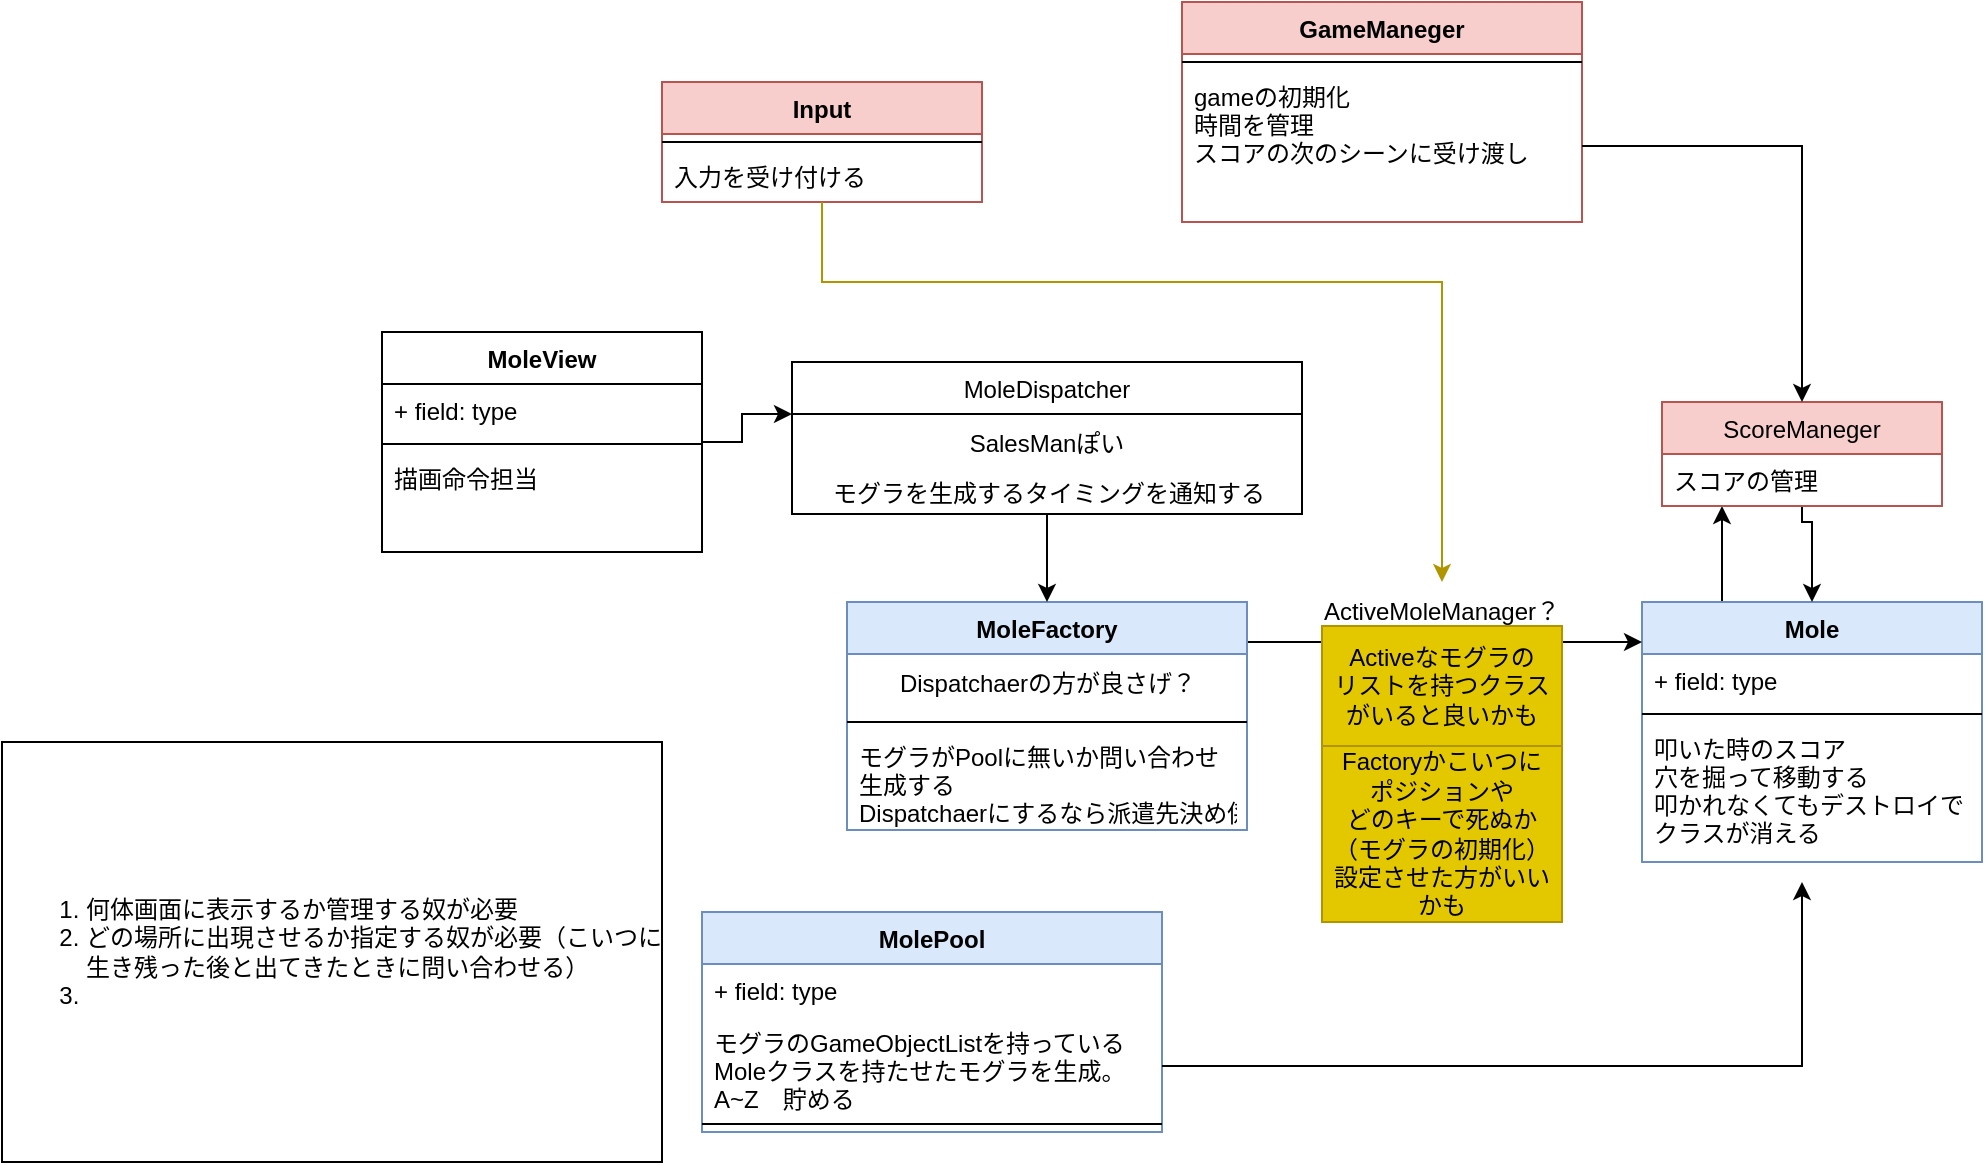 <mxfile version="17.5.0" type="github">
  <diagram name="Page-1" id="c4acf3e9-155e-7222-9cf6-157b1a14988f">
    <mxGraphModel dx="1632" dy="1543" grid="1" gridSize="10" guides="1" tooltips="1" connect="1" arrows="1" fold="1" page="1" pageScale="1" pageWidth="850" pageHeight="1100" background="none" math="0" shadow="0">
      <root>
        <mxCell id="0" />
        <mxCell id="1" parent="0" />
        <mxCell id="Vvdhg_ALBChD_DTkoO_b-1" value="Input" style="swimlane;fontStyle=1;align=center;verticalAlign=top;childLayout=stackLayout;horizontal=1;startSize=26;horizontalStack=0;resizeParent=1;resizeParentMax=0;resizeLast=0;collapsible=1;marginBottom=0;fillColor=#f8cecc;strokeColor=#b85450;" parent="1" vertex="1">
          <mxGeometry x="10" y="-250" width="160" height="60" as="geometry" />
        </mxCell>
        <mxCell id="Vvdhg_ALBChD_DTkoO_b-3" value="" style="line;strokeWidth=1;fillColor=none;align=left;verticalAlign=middle;spacingTop=-1;spacingLeft=3;spacingRight=3;rotatable=0;labelPosition=right;points=[];portConstraint=eastwest;" parent="Vvdhg_ALBChD_DTkoO_b-1" vertex="1">
          <mxGeometry y="26" width="160" height="8" as="geometry" />
        </mxCell>
        <mxCell id="Vvdhg_ALBChD_DTkoO_b-4" value="入力を受け付ける" style="text;strokeColor=none;fillColor=none;align=left;verticalAlign=top;spacingLeft=4;spacingRight=4;overflow=hidden;rotatable=0;points=[[0,0.5],[1,0.5]];portConstraint=eastwest;" parent="Vvdhg_ALBChD_DTkoO_b-1" vertex="1">
          <mxGeometry y="34" width="160" height="26" as="geometry" />
        </mxCell>
        <mxCell id="Vvdhg_ALBChD_DTkoO_b-9" value="GameManeger" style="swimlane;fontStyle=1;align=center;verticalAlign=top;childLayout=stackLayout;horizontal=1;startSize=26;horizontalStack=0;resizeParent=1;resizeParentMax=0;resizeLast=0;collapsible=1;marginBottom=0;fillColor=#f8cecc;strokeColor=#b85450;" parent="1" vertex="1">
          <mxGeometry x="270" y="-290" width="200" height="110" as="geometry" />
        </mxCell>
        <mxCell id="Vvdhg_ALBChD_DTkoO_b-11" value="" style="line;strokeWidth=1;fillColor=none;align=left;verticalAlign=middle;spacingTop=-1;spacingLeft=3;spacingRight=3;rotatable=0;labelPosition=right;points=[];portConstraint=eastwest;" parent="Vvdhg_ALBChD_DTkoO_b-9" vertex="1">
          <mxGeometry y="26" width="200" height="8" as="geometry" />
        </mxCell>
        <mxCell id="Vvdhg_ALBChD_DTkoO_b-12" value="gameの初期化&#xa;時間を管理&#xa;スコアの次のシーンに受け渡し" style="text;strokeColor=none;fillColor=none;align=left;verticalAlign=top;spacingLeft=4;spacingRight=4;overflow=hidden;rotatable=0;points=[[0,0.5],[1,0.5]];portConstraint=eastwest;" parent="Vvdhg_ALBChD_DTkoO_b-9" vertex="1">
          <mxGeometry y="34" width="200" height="76" as="geometry" />
        </mxCell>
        <mxCell id="XA66LzQS8de4cFt1vejA-6" value="" style="edgeStyle=orthogonalEdgeStyle;rounded=0;orthogonalLoop=1;jettySize=auto;html=1;" parent="1" source="Vvdhg_ALBChD_DTkoO_b-13" target="Vvdhg_ALBChD_DTkoO_b-42" edge="1">
          <mxGeometry relative="1" as="geometry">
            <Array as="points">
              <mxPoint x="540" y="-14" />
              <mxPoint x="540" y="-14" />
            </Array>
          </mxGeometry>
        </mxCell>
        <mxCell id="Vvdhg_ALBChD_DTkoO_b-13" value="Mole" style="swimlane;fontStyle=1;align=center;verticalAlign=top;childLayout=stackLayout;horizontal=1;startSize=26;horizontalStack=0;resizeParent=1;resizeParentMax=0;resizeLast=0;collapsible=1;marginBottom=0;fillColor=#dae8fc;strokeColor=#6c8ebf;" parent="1" vertex="1">
          <mxGeometry x="500" y="10" width="170" height="130" as="geometry" />
        </mxCell>
        <mxCell id="Vvdhg_ALBChD_DTkoO_b-14" value="+ field: type" style="text;strokeColor=none;fillColor=none;align=left;verticalAlign=top;spacingLeft=4;spacingRight=4;overflow=hidden;rotatable=0;points=[[0,0.5],[1,0.5]];portConstraint=eastwest;" parent="Vvdhg_ALBChD_DTkoO_b-13" vertex="1">
          <mxGeometry y="26" width="170" height="26" as="geometry" />
        </mxCell>
        <mxCell id="Vvdhg_ALBChD_DTkoO_b-15" value="" style="line;strokeWidth=1;fillColor=none;align=left;verticalAlign=middle;spacingTop=-1;spacingLeft=3;spacingRight=3;rotatable=0;labelPosition=right;points=[];portConstraint=eastwest;" parent="Vvdhg_ALBChD_DTkoO_b-13" vertex="1">
          <mxGeometry y="52" width="170" height="8" as="geometry" />
        </mxCell>
        <mxCell id="Vvdhg_ALBChD_DTkoO_b-16" value="叩いた時のスコア&#xa;穴を掘って移動する&#xa;叩かれなくてもデストロイで&#xa;クラスが消える" style="text;strokeColor=none;fillColor=none;align=left;verticalAlign=top;spacingLeft=4;spacingRight=4;overflow=hidden;rotatable=0;points=[[0,0.5],[1,0.5]];portConstraint=eastwest;" parent="Vvdhg_ALBChD_DTkoO_b-13" vertex="1">
          <mxGeometry y="60" width="170" height="70" as="geometry" />
        </mxCell>
        <mxCell id="Vvdhg_ALBChD_DTkoO_b-17" value="MolePool" style="swimlane;fontStyle=1;align=center;verticalAlign=top;childLayout=stackLayout;horizontal=1;startSize=26;horizontalStack=0;resizeParent=1;resizeParentMax=0;resizeLast=0;collapsible=1;marginBottom=0;fillColor=#dae8fc;strokeColor=#6c8ebf;" parent="1" vertex="1">
          <mxGeometry x="30" y="165" width="230" height="110" as="geometry" />
        </mxCell>
        <mxCell id="Vvdhg_ALBChD_DTkoO_b-18" value="+ field: type" style="text;strokeColor=none;fillColor=none;align=left;verticalAlign=top;spacingLeft=4;spacingRight=4;overflow=hidden;rotatable=0;points=[[0,0.5],[1,0.5]];portConstraint=eastwest;" parent="Vvdhg_ALBChD_DTkoO_b-17" vertex="1">
          <mxGeometry y="26" width="230" height="26" as="geometry" />
        </mxCell>
        <mxCell id="Vvdhg_ALBChD_DTkoO_b-20" value="モグラのGameObjectListを持っている&#xa;Moleクラスを持たせたモグラを生成。&#xa;A~Z　貯める" style="text;strokeColor=none;fillColor=none;align=left;verticalAlign=top;spacingLeft=4;spacingRight=4;overflow=hidden;rotatable=0;points=[[0,0.5],[1,0.5]];portConstraint=eastwest;" parent="Vvdhg_ALBChD_DTkoO_b-17" vertex="1">
          <mxGeometry y="52" width="230" height="50" as="geometry" />
        </mxCell>
        <mxCell id="Vvdhg_ALBChD_DTkoO_b-19" value="" style="line;strokeWidth=1;fillColor=none;align=left;verticalAlign=middle;spacingTop=-1;spacingLeft=3;spacingRight=3;rotatable=0;labelPosition=right;points=[];portConstraint=eastwest;" parent="Vvdhg_ALBChD_DTkoO_b-17" vertex="1">
          <mxGeometry y="102" width="230" height="8" as="geometry" />
        </mxCell>
        <mxCell id="Vvdhg_ALBChD_DTkoO_b-66" style="edgeStyle=orthogonalEdgeStyle;rounded=0;orthogonalLoop=1;jettySize=auto;html=1;entryX=0;entryY=0.154;entryDx=0;entryDy=0;entryPerimeter=0;" parent="1" source="Vvdhg_ALBChD_DTkoO_b-21" target="Vvdhg_ALBChD_DTkoO_b-13" edge="1">
          <mxGeometry relative="1" as="geometry">
            <Array as="points">
              <mxPoint x="335" y="30" />
              <mxPoint x="335" y="30" />
            </Array>
          </mxGeometry>
        </mxCell>
        <mxCell id="Vvdhg_ALBChD_DTkoO_b-21" value="MoleFactory" style="swimlane;fontStyle=1;align=center;verticalAlign=top;childLayout=stackLayout;horizontal=1;startSize=26;horizontalStack=0;resizeParent=1;resizeParentMax=0;resizeLast=0;collapsible=1;marginBottom=0;fillColor=#dae8fc;strokeColor=#6c8ebf;" parent="1" vertex="1">
          <mxGeometry x="102.5" y="10" width="200" height="114" as="geometry" />
        </mxCell>
        <mxCell id="Z_1ZyHOvy-6-JFD3m0zJ-3" value="Dispatchaerの方が良さげ？" style="text;html=1;strokeColor=none;fillColor=none;align=center;verticalAlign=middle;whiteSpace=wrap;rounded=0;" vertex="1" parent="Vvdhg_ALBChD_DTkoO_b-21">
          <mxGeometry y="26" width="200" height="30" as="geometry" />
        </mxCell>
        <mxCell id="Vvdhg_ALBChD_DTkoO_b-23" value="" style="line;strokeWidth=1;fillColor=none;align=left;verticalAlign=middle;spacingTop=-1;spacingLeft=3;spacingRight=3;rotatable=0;labelPosition=right;points=[];portConstraint=eastwest;" parent="Vvdhg_ALBChD_DTkoO_b-21" vertex="1">
          <mxGeometry y="56" width="200" height="8" as="geometry" />
        </mxCell>
        <mxCell id="Vvdhg_ALBChD_DTkoO_b-24" value="モグラがPoolに無いか問い合わせ&#xa;生成する&#xa;Dispatchaerにするなら派遣先決め係" style="text;strokeColor=none;fillColor=none;align=left;verticalAlign=top;spacingLeft=4;spacingRight=4;overflow=hidden;rotatable=0;points=[[0,0.5],[1,0.5]];portConstraint=eastwest;" parent="Vvdhg_ALBChD_DTkoO_b-21" vertex="1">
          <mxGeometry y="64" width="200" height="50" as="geometry" />
        </mxCell>
        <mxCell id="Vvdhg_ALBChD_DTkoO_b-62" value="" style="edgeStyle=orthogonalEdgeStyle;rounded=0;orthogonalLoop=1;jettySize=auto;html=1;entryX=0;entryY=0;entryDx=0;entryDy=0;" parent="1" source="Vvdhg_ALBChD_DTkoO_b-26" target="Z_1ZyHOvy-6-JFD3m0zJ-2" edge="1">
          <mxGeometry relative="1" as="geometry">
            <Array as="points">
              <mxPoint x="50" y="-70" />
              <mxPoint x="50" y="-84" />
            </Array>
            <mxPoint x="50" y="-80" as="targetPoint" />
          </mxGeometry>
        </mxCell>
        <mxCell id="Vvdhg_ALBChD_DTkoO_b-26" value="MoleView" style="swimlane;fontStyle=1;align=center;verticalAlign=top;childLayout=stackLayout;horizontal=1;startSize=26;horizontalStack=0;resizeParent=1;resizeParentMax=0;resizeLast=0;collapsible=1;marginBottom=0;" parent="1" vertex="1">
          <mxGeometry x="-130" y="-125" width="160" height="110" as="geometry" />
        </mxCell>
        <mxCell id="Vvdhg_ALBChD_DTkoO_b-27" value="+ field: type" style="text;strokeColor=none;fillColor=none;align=left;verticalAlign=top;spacingLeft=4;spacingRight=4;overflow=hidden;rotatable=0;points=[[0,0.5],[1,0.5]];portConstraint=eastwest;" parent="Vvdhg_ALBChD_DTkoO_b-26" vertex="1">
          <mxGeometry y="26" width="160" height="26" as="geometry" />
        </mxCell>
        <mxCell id="Vvdhg_ALBChD_DTkoO_b-28" value="" style="line;strokeWidth=1;fillColor=none;align=left;verticalAlign=middle;spacingTop=-1;spacingLeft=3;spacingRight=3;rotatable=0;labelPosition=right;points=[];portConstraint=eastwest;" parent="Vvdhg_ALBChD_DTkoO_b-26" vertex="1">
          <mxGeometry y="52" width="160" height="8" as="geometry" />
        </mxCell>
        <mxCell id="Vvdhg_ALBChD_DTkoO_b-29" value="描画命令担当" style="text;strokeColor=none;fillColor=none;align=left;verticalAlign=top;spacingLeft=4;spacingRight=4;overflow=hidden;rotatable=0;points=[[0,0.5],[1,0.5]];portConstraint=eastwest;" parent="Vvdhg_ALBChD_DTkoO_b-26" vertex="1">
          <mxGeometry y="60" width="160" height="50" as="geometry" />
        </mxCell>
        <mxCell id="Vvdhg_ALBChD_DTkoO_b-30" value="MoleDispatcher" style="swimlane;fontStyle=0;childLayout=stackLayout;horizontal=1;startSize=26;horizontalStack=0;resizeParent=1;resizeParentMax=0;resizeLast=0;collapsible=1;marginBottom=0;" parent="1" vertex="1">
          <mxGeometry x="75" y="-110" width="255" height="76" as="geometry" />
        </mxCell>
        <mxCell id="Z_1ZyHOvy-6-JFD3m0zJ-2" value="SalesManぽい" style="text;html=1;strokeColor=none;fillColor=none;align=center;verticalAlign=middle;whiteSpace=wrap;rounded=0;" vertex="1" parent="Vvdhg_ALBChD_DTkoO_b-30">
          <mxGeometry y="26" width="255" height="30" as="geometry" />
        </mxCell>
        <mxCell id="Vvdhg_ALBChD_DTkoO_b-38" value="&lt;span style=&quot;text-align: left&quot;&gt;モグラを生成するタイミングを通知する&lt;br&gt;&lt;/span&gt;" style="text;html=1;align=center;verticalAlign=middle;resizable=0;points=[];autosize=1;strokeColor=none;fillColor=none;" parent="Vvdhg_ALBChD_DTkoO_b-30" vertex="1">
          <mxGeometry y="56" width="255" height="20" as="geometry" />
        </mxCell>
        <mxCell id="Vvdhg_ALBChD_DTkoO_b-52" value="" style="edgeStyle=orthogonalEdgeStyle;rounded=0;orthogonalLoop=1;jettySize=auto;html=1;entryX=0.5;entryY=0;entryDx=0;entryDy=0;" parent="1" source="Vvdhg_ALBChD_DTkoO_b-39" target="Vvdhg_ALBChD_DTkoO_b-13" edge="1">
          <mxGeometry relative="1" as="geometry">
            <Array as="points">
              <mxPoint x="580" y="-30" />
              <mxPoint x="585" y="-30" />
            </Array>
          </mxGeometry>
        </mxCell>
        <mxCell id="Vvdhg_ALBChD_DTkoO_b-39" value="ScoreManeger" style="swimlane;fontStyle=0;childLayout=stackLayout;horizontal=1;startSize=26;fillColor=#f8cecc;horizontalStack=0;resizeParent=1;resizeParentMax=0;resizeLast=0;collapsible=1;marginBottom=0;strokeColor=#b85450;" parent="1" vertex="1">
          <mxGeometry x="510" y="-90" width="140" height="52" as="geometry" />
        </mxCell>
        <mxCell id="Vvdhg_ALBChD_DTkoO_b-42" value="スコアの管理" style="text;strokeColor=none;fillColor=none;align=left;verticalAlign=top;spacingLeft=4;spacingRight=4;overflow=hidden;rotatable=0;points=[[0,0.5],[1,0.5]];portConstraint=eastwest;" parent="Vvdhg_ALBChD_DTkoO_b-39" vertex="1">
          <mxGeometry y="26" width="140" height="26" as="geometry" />
        </mxCell>
        <mxCell id="Vvdhg_ALBChD_DTkoO_b-59" style="edgeStyle=orthogonalEdgeStyle;rounded=0;orthogonalLoop=1;jettySize=auto;html=1;exitX=1;exitY=0.5;exitDx=0;exitDy=0;entryX=0.5;entryY=0;entryDx=0;entryDy=0;" parent="1" source="Vvdhg_ALBChD_DTkoO_b-12" target="Vvdhg_ALBChD_DTkoO_b-39" edge="1">
          <mxGeometry relative="1" as="geometry" />
        </mxCell>
        <mxCell id="XA66LzQS8de4cFt1vejA-1" value="&lt;ol&gt;&lt;li&gt;何体画面に表示するか管理する奴が必要&lt;/li&gt;&lt;li&gt;どの場所に出現させるか指定する奴が必要（こいつに生き残った後と出てきたときに問い合わせる）&lt;/li&gt;&lt;li&gt;&lt;br&gt;&lt;/li&gt;&lt;/ol&gt;" style="rounded=0;whiteSpace=wrap;html=1;align=left;" parent="1" vertex="1">
          <mxGeometry x="-320" y="80" width="330" height="210" as="geometry" />
        </mxCell>
        <mxCell id="XA66LzQS8de4cFt1vejA-2" value="" style="edgeStyle=orthogonalEdgeStyle;rounded=0;orthogonalLoop=1;jettySize=auto;html=1;entryX=0.5;entryY=0;entryDx=0;entryDy=0;" parent="1" source="Vvdhg_ALBChD_DTkoO_b-38" target="Vvdhg_ALBChD_DTkoO_b-21" edge="1">
          <mxGeometry relative="1" as="geometry" />
        </mxCell>
        <mxCell id="XA66LzQS8de4cFt1vejA-5" style="edgeStyle=orthogonalEdgeStyle;rounded=0;orthogonalLoop=1;jettySize=auto;html=1;" parent="1" source="Vvdhg_ALBChD_DTkoO_b-20" edge="1">
          <mxGeometry relative="1" as="geometry">
            <mxPoint x="580" y="150" as="targetPoint" />
            <Array as="points">
              <mxPoint x="580" y="242" />
              <mxPoint x="580" y="150" />
            </Array>
          </mxGeometry>
        </mxCell>
        <mxCell id="XA66LzQS8de4cFt1vejA-8" value="Activeなモグラの&lt;br&gt;リストを持つクラスがいると良いかも" style="rounded=0;whiteSpace=wrap;html=1;fillColor=#e3c800;fontColor=#000000;strokeColor=#B09500;" parent="1" vertex="1">
          <mxGeometry x="340" y="22" width="120" height="60" as="geometry" />
        </mxCell>
        <mxCell id="XA66LzQS8de4cFt1vejA-9" style="edgeStyle=orthogonalEdgeStyle;rounded=0;orthogonalLoop=1;jettySize=auto;html=1;entryX=0.5;entryY=0;entryDx=0;entryDy=0;fillColor=#e3c800;strokeColor=#B09500;" parent="1" source="Vvdhg_ALBChD_DTkoO_b-4" target="Z_1ZyHOvy-6-JFD3m0zJ-1" edge="1">
          <mxGeometry relative="1" as="geometry">
            <Array as="points">
              <mxPoint x="90" y="-150" />
              <mxPoint x="400" y="-150" />
            </Array>
          </mxGeometry>
        </mxCell>
        <mxCell id="XA66LzQS8de4cFt1vejA-10" value="Factoryかこいつに&lt;br&gt;ポジションや&lt;br&gt;どのキーで死ぬか&lt;br&gt;（モグラの初期化）設定させた方がいいかも" style="rounded=0;whiteSpace=wrap;html=1;fillColor=#e3c800;fontColor=#000000;strokeColor=#B09500;" parent="1" vertex="1">
          <mxGeometry x="340" y="82" width="120" height="88" as="geometry" />
        </mxCell>
        <mxCell id="Z_1ZyHOvy-6-JFD3m0zJ-1" value="ActiveMoleManager？" style="text;html=1;strokeColor=none;fillColor=none;align=center;verticalAlign=middle;whiteSpace=wrap;rounded=0;" vertex="1" parent="1">
          <mxGeometry x="370" width="60" height="30" as="geometry" />
        </mxCell>
      </root>
    </mxGraphModel>
  </diagram>
</mxfile>
